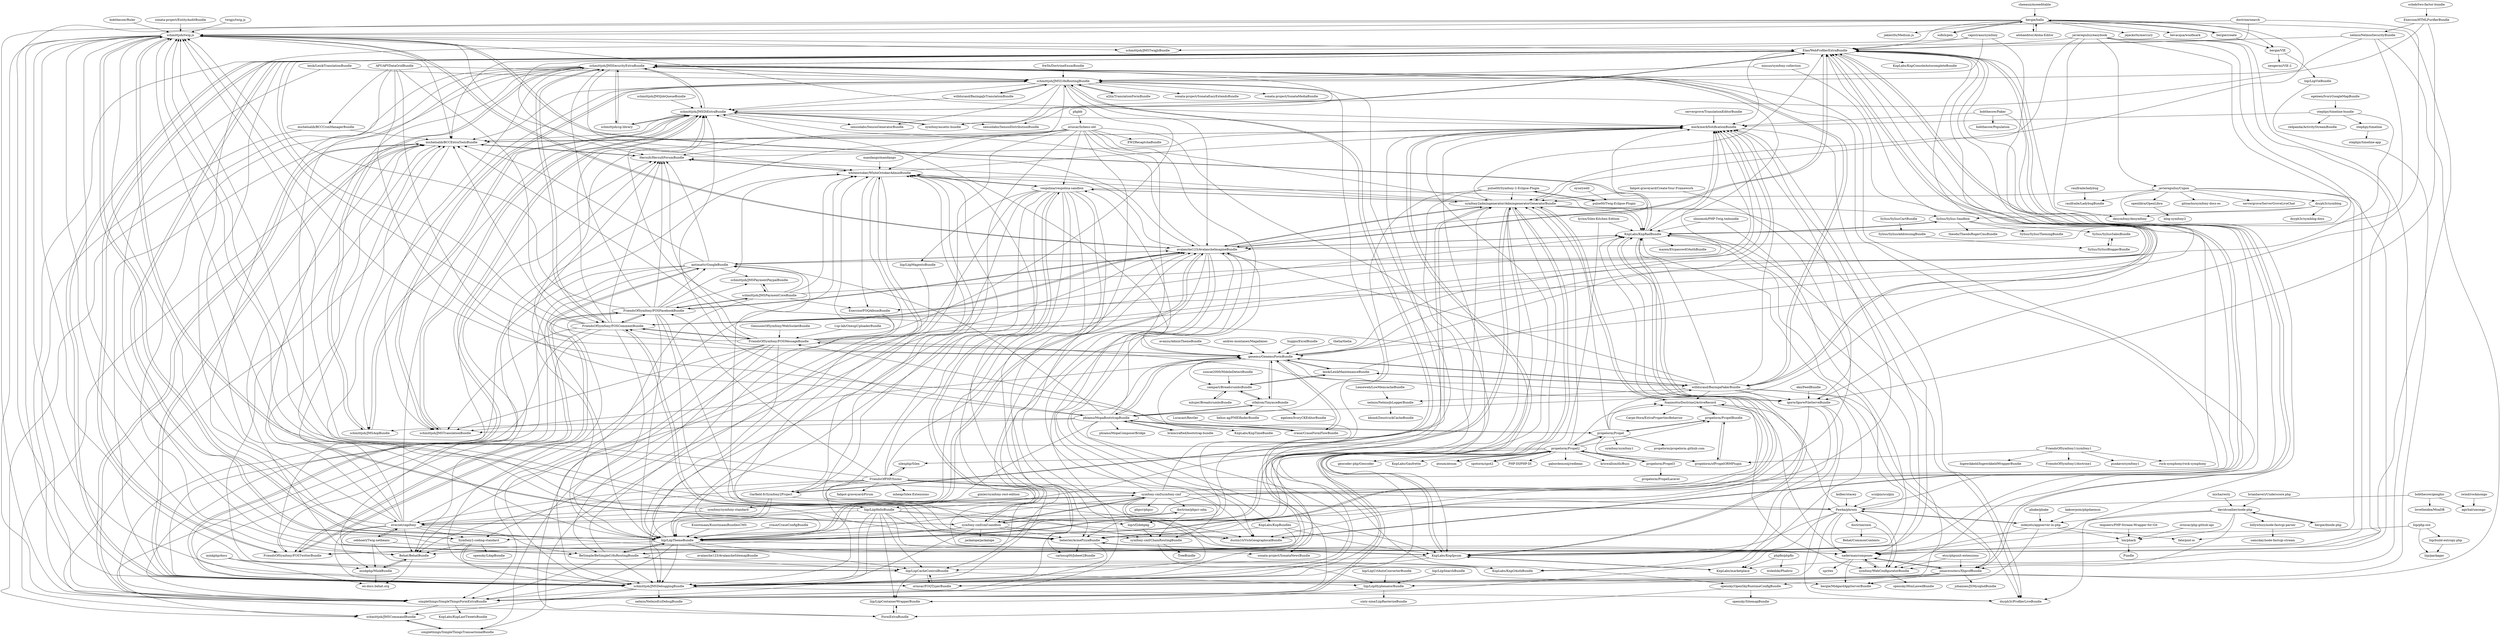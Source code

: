 digraph G {
"bobthecow/Ruler" -> "schmittjoh/twig.js" ["e"=1]
"capistrano/symfony" -> "genemu/GenemuFormBundle" ["e"=1]
"capistrano/symfony" -> "everzet/capifony" ["e"=1]
"capistrano/symfony" -> "schmittjoh/JMSI18nRoutingBundle" ["e"=1]
"capistrano/symfony" -> "Elao/WebProfilerExtraBundle" ["e"=1]
"stfalcon/TinymceBundle" -> "sampart/BreadcrumbsBundle"
"stfalcon/TinymceBundle" -> "genemu/GenemuFormBundle"
"stfalcon/TinymceBundle" -> "helios-ag/FMElfinderBundle" ["e"=1]
"stfalcon/TinymceBundle" -> "phiamo/MopaBootstrapBundle"
"stfalcon/TinymceBundle" -> "egeloen/IvoryCKEditorBundle" ["e"=1]
"sofish/pen" -> "bergie/hallo" ["e"=1]
"symfony/symfony-standard" -> "symfony-cmf/symfony-cmf" ["e"=1]
"symfony/symfony-standard" -> "schmittjoh/JMSSecurityExtraBundle" ["e"=1]
"symfony/symfony-standard" -> "everzet/capifony" ["e"=1]
"schmittjoh/JMSDiExtraBundle" -> "schmittjoh/JMSAopBundle" ["e"=1]
"schmittjoh/JMSDiExtraBundle" -> "schmittjoh/cg-library" ["e"=1]
"schmittjoh/JMSDiExtraBundle" -> "schmittjoh/JMSSecurityExtraBundle"
"schmittjoh/JMSDiExtraBundle" -> "symfony/assetic-bundle" ["e"=1]
"schmittjoh/JMSDiExtraBundle" -> "Elao/WebProfilerExtraBundle"
"schmittjoh/JMSDiExtraBundle" -> "schmittjoh/JMSTranslationBundle" ["e"=1]
"schmittjoh/JMSDiExtraBundle" -> "schmittjoh/JMSDebuggingBundle"
"schmittjoh/JMSDiExtraBundle" -> "sensiolabs/SensioDistributionBundle" ["e"=1]
"schmittjoh/JMSDiExtraBundle" -> "sensiolabs/SensioGeneratorBundle" ["e"=1]
"schmittjoh/JMSDiExtraBundle" -> "michelsalib/BCCExtraToolsBundle"
"schmittjoh/JMSDiExtraBundle" -> "merk/merkNotificationBundle"
"bergie/hallo" -> "bergie/create" ["e"=1]
"bergie/hallo" -> "alohaeditor/Aloha-Editor" ["e"=1]
"bergie/hallo" -> "bergie/VIE"
"bergie/hallo" -> "sofish/pen" ["e"=1]
"bergie/hallo" -> "jejacks0n/mercury" ["e"=1]
"bergie/hallo" -> "bevacqua/woofmark" ["e"=1]
"bergie/hallo" -> "schmittjoh/twig.js"
"bergie/hallo" -> "simplethings/SimpleThingsFormExtraBundle"
"bergie/hallo" -> "symfony2admingenerator/AdmingeneratorGeneratorBundle"
"bergie/hallo" -> "jakiestfu/Medium.js" ["e"=1]
"bergie/hallo" -> "naderman/composer"
"bergie/hallo" -> "schmittjoh/JMSDebuggingBundle"
"bergie/hallo" -> "Elao/WebProfilerExtraBundle"
"Behat/BehatBundle" -> "minkphp/MinkBundle"
"Behat/BehatBundle" -> "en-docs.behat.org"
"sebhoerl/Twig-netbeans" -> "minkphp/MinkBundle"
"sebhoerl/Twig-netbeans" -> "bergie/MidgardAppServerBundle"
"sebhoerl/Twig-netbeans" -> "naderman/composer"
"sebhoerl/Twig-netbeans" -> "everzet/capifony"
"mandango/mandango" -> "whiteoctober/WhiteOctoberAdminBundle" ["e"=1]
"minkphp/MinkBundle" -> "Behat/BehatBundle"
"minkphp/MinkBundle" -> "en-docs.behat.org"
"atoum/atoum" -> "propelorm/Propel2" ["e"=1]
"FriendsOfPHP/Sismo" -> "whiteoctober/WhiteOctoberAdminBundle"
"FriendsOfPHP/Sismo" -> "schmittjoh/twig.js"
"FriendsOfPHP/Sismo" -> "Elao/WebProfilerExtraBundle"
"FriendsOfPHP/Sismo" -> "naderman/composer"
"FriendsOfPHP/Sismo" -> "everzet/capifony"
"FriendsOfPHP/Sismo" -> "schmittjoh/JMSDebuggingBundle"
"FriendsOfPHP/Sismo" -> "fabpot-graveyard/Pirum" ["e"=1]
"FriendsOfPHP/Sismo" -> "Pawka/phrozn"
"FriendsOfPHP/Sismo" -> "avalanche123/AvalancheImagineBundle"
"FriendsOfPHP/Sismo" -> "silexphp/Silex" ["e"=1]
"FriendsOfPHP/Sismo" -> "symfony-cmf/symfony-cmf"
"FriendsOfPHP/Sismo" -> "FriendsOfSymfony/FOSFacebookBundle"
"FriendsOfPHP/Sismo" -> "mheap/Silex-Extensions" ["e"=1]
"FriendsOfPHP/Sismo" -> "Behat/BehatBundle"
"FriendsOfPHP/Sismo" -> "Garfield-fr/Symfony2Project"
"cheeaun/mooeditable" -> "bergie/hallo" ["e"=1]
"oyse/yedit" -> "pulse00/Twig-Eclipse-Plugin" ["e"=1]
"FriendsOfSymfony/FOSCommentBundle" -> "FriendsOfSymfony/FOSMessageBundle"
"FriendsOfSymfony/FOSCommentBundle" -> "FriendsOfSymfony/FOSFacebookBundle"
"FriendsOfSymfony/FOSCommentBundle" -> "avalanche123/AvalancheImagineBundle"
"FriendsOfSymfony/FOSCommentBundle" -> "schmittjoh/JMSSecurityExtraBundle"
"FriendsOfSymfony/FOSCommentBundle" -> "Herzult/HerzultForumBundle"
"FriendsOfSymfony/FOSCommentBundle" -> "merk/merkNotificationBundle"
"FriendsOfSymfony/FOSCommentBundle" -> "schmittjoh/JMSDiExtraBundle"
"FriendsOfSymfony/FOSCommentBundle" -> "liip/LiipThemeBundle"
"FriendsOfSymfony/FOSCommentBundle" -> "FriendsOfSymfony/FOSTwitterBundle"
"FriendsOfSymfony/FOSCommentBundle" -> "Elao/WebProfilerExtraBundle"
"FriendsOfSymfony/FOSCommentBundle" -> "michelsalib/BCCExtraToolsBundle"
"FriendsOfSymfony/FOSCommentBundle" -> "liip/LiipHelloBundle"
"FriendsOfSymfony/FOSCommentBundle" -> "KnpLabs/KnpRadBundle"
"FriendsOfSymfony/FOSCommentBundle" -> "schmittjoh/JMSDebuggingBundle"
"FriendsOfSymfony/FOSCommentBundle" -> "schmittjoh/JMSTranslationBundle" ["e"=1]
"scheb/two-factor-bundle" -> "Exercise/HTMLPurifierBundle" ["e"=1]
"Exercise/HTMLPurifierBundle" -> "igorw/IgorwFileServeBundle"
"Exercise/HTMLPurifierBundle" -> "sensiolabs/SensioDistributionBundle" ["e"=1]
"Exercise/HTMLPurifierBundle" -> "nelmio/NelmioSecurityBundle" ["e"=1]
"Exercise/FOQAlbumBundle" -> "FormExtraBundle"
"avanzu/AdminThemeBundle" -> "genemu/GenemuFormBundle" ["e"=1]
"davidcoallier/node-php" -> "billywhizz/node-fastcgi-parser"
"davidcoallier/node-php" -> "naderman/composer"
"davidcoallier/node-php" -> "lox/phark"
"davidcoallier/node-php" -> "bergie/dnode-php" ["e"=1]
"davidcoallier/node-php" -> "jonaswouters/XhprofBundle"
"davidcoallier/node-php" -> "indeyets/appserver-in-php"
"propelorm/PropelBundle" -> "propelorm/sfPropelORMPlugin"
"propelorm/PropelBundle" -> "propelorm/Propel"
"propelorm/PropelBundle" -> "fzaninotto/Doctrine2ActiveRecord"
"APY/APYDataGridBundle" -> "schmittjoh/JMSI18nRoutingBundle" ["e"=1]
"APY/APYDataGridBundle" -> "FriendsOfSymfony/FOSCommentBundle" ["e"=1]
"APY/APYDataGridBundle" -> "phiamo/MopaBootstrapBundle" ["e"=1]
"APY/APYDataGridBundle" -> "michelsalib/BCCCronManagerBundle" ["e"=1]
"APY/APYDataGridBundle" -> "liip/LiipThemeBundle" ["e"=1]
"APY/APYDataGridBundle" -> "genemu/GenemuFormBundle" ["e"=1]
"bergie/VIE" -> "liip/LiipVieBundle"
"bergie/VIE" -> "neogermi/VIE-2"
"whiteoctober/WhiteOctoberAdminBundle" -> "Exercise/FOQAlbumBundle"
"whiteoctober/WhiteOctoberAdminBundle" -> "merk/merkNotificationBundle"
"whiteoctober/WhiteOctoberAdminBundle" -> "Herzult/HerzultForumBundle"
"whiteoctober/WhiteOctoberAdminBundle" -> "simplethings/SimpleThingsTransactionalBundle"
"whiteoctober/WhiteOctoberAdminBundle" -> "simplethings/SimpleThingsFormExtraBundle"
"whiteoctober/WhiteOctoberAdminBundle" -> "naderman/composer"
"whiteoctober/WhiteOctoberAdminBundle" -> "vespolina/vespolina-sandbox"
"schmittjoh/JMSPaymentCoreBundle" -> "schmittjoh/JMSPaymentPaypalBundle"
"schmittjoh/JMSPaymentCoreBundle" -> "schmittjoh/JMSDebuggingBundle"
"schmittjoh/JMSPaymentCoreBundle" -> "Exercise/FOQAlbumBundle"
"schmittjoh/JMSPaymentCoreBundle" -> "FriendsOfSymfony/FOSFacebookBundle"
"schmittjoh/JMSPaymentCoreBundle" -> "whiteoctober/WhiteOctoberAdminBundle"
"schmittjoh/JMSPaymentCoreBundle" -> "antimattr/GoogleBundle"
"schmittjoh/JMSPaymentCoreBundle" -> "merk/merkNotificationBundle"
"avalanche123/AvalancheImagineBundle" -> "merk/merkNotificationBundle"
"avalanche123/AvalancheImagineBundle" -> "Elao/WebProfilerExtraBundle"
"avalanche123/AvalancheImagineBundle" -> "KnpLabs/KnpRadBundle"
"avalanche123/AvalancheImagineBundle" -> "whiteoctober/WhiteOctoberAdminBundle"
"avalanche123/AvalancheImagineBundle" -> "liip/LiipThemeBundle"
"avalanche123/AvalancheImagineBundle" -> "schmittjoh/JMSDebuggingBundle"
"avalanche123/AvalancheImagineBundle" -> "dustin10/VichGeographicalBundle"
"avalanche123/AvalancheImagineBundle" -> "FriendsOfSymfony/FOSFacebookBundle"
"avalanche123/AvalancheImagineBundle" -> "schmittjoh/twig.js"
"avalanche123/AvalancheImagineBundle" -> "FriendsOfSymfony/FOSCommentBundle"
"avalanche123/AvalancheImagineBundle" -> "symfony2admingenerator/AdmingeneratorGeneratorBundle"
"avalanche123/AvalancheImagineBundle" -> "antimattr/GoogleBundle"
"avalanche123/AvalancheImagineBundle" -> "simplethings/SimpleThingsFormExtraBundle"
"avalanche123/AvalancheImagineBundle" -> "FriendsOfSymfony/FOSTwitterBundle"
"avalanche123/AvalancheImagineBundle" -> "schmittjoh/JMSDiExtraBundle"
"antimattr/GoogleBundle" -> "symfony-cmf/ChainRoutingBundle"
"antimattr/GoogleBundle" -> "FriendsOfSymfony/FOSTwitterBundle"
"antimattr/GoogleBundle" -> "schmittjoh/JMSCommandBundle"
"antimattr/GoogleBundle" -> "Herzult/HerzultForumBundle"
"antimattr/GoogleBundle" -> "merk/merkNotificationBundle"
"antimattr/GoogleBundle" -> "schmittjoh/JMSDebuggingBundle"
"antimattr/GoogleBundle" -> "michelsalib/BCCExtraToolsBundle"
"antimattr/GoogleBundle" -> "simplethings/SimpleThingsFormExtraBundle"
"antimattr/GoogleBundle" -> "avalanche123/AvalancheImagineBundle"
"antimattr/GoogleBundle" -> "schmittjoh/JMSPaymentPaypalBundle"
"Luracast/Restler" -> "propelorm/Propel" ["e"=1]
"symfony-cmf/cmf-sandbox" -> "symfony-cmf/symfony-cmf"
"symfony-cmf/cmf-sandbox" -> "doctrine/phpcr-odm" ["e"=1]
"symfony-cmf/cmf-sandbox" -> "schmittjoh/twig.js"
"symfony-cmf/cmf-sandbox" -> "beberlei/AcmePizzaBundle"
"symfony-cmf/cmf-sandbox" -> "vespolina/vespolina-sandbox"
"symfony-cmf/cmf-sandbox" -> "schmittjoh/JMSDebuggingBundle"
"symfony-cmf/cmf-sandbox" -> "whiteoctober/WhiteOctoberAdminBundle"
"symfony-cmf/cmf-sandbox" -> "symfony-cmf/ChainRoutingBundle"
"symfony-cmf/cmf-sandbox" -> "liip/LiipThemeBundle"
"symfony-cmf/cmf-sandbox" -> "dustin10/VichGeographicalBundle"
"symfony-cmf/cmf-sandbox" -> "Behat/BehatBundle"
"symfony-cmf/cmf-sandbox" -> "jackalope/jackalope" ["e"=1]
"brianhaveri/Underscore.php" -> "davidcoallier/node-php" ["e"=1]
"Garfield-fr/Symfony2Project" -> "symfony2admingenerator/AdmingeneratorGeneratorBundle"
"Garfield-fr/Symfony2Project" -> "schmittjoh/JMSDebuggingBundle"
"Garfield-fr/Symfony2Project" -> "whiteoctober/WhiteOctoberAdminBundle"
"Garfield-fr/Symfony2Project" -> "beberlei/AcmePizzaBundle"
"Garfield-fr/Symfony2Project" -> "liip/LiipThemeBundle"
"doctrine/oxm" -> "symfony/WebConfiguratorBundle"
"doctrine/oxm" -> "Behat/CommonContexts"
"schmittjoh/JMSSecurityExtraBundle" -> "schmittjoh/JMSDiExtraBundle"
"schmittjoh/JMSSecurityExtraBundle" -> "schmittjoh/JMSAopBundle" ["e"=1]
"schmittjoh/JMSSecurityExtraBundle" -> "schmittjoh/cg-library" ["e"=1]
"schmittjoh/JMSSecurityExtraBundle" -> "Elao/WebProfilerExtraBundle"
"schmittjoh/JMSSecurityExtraBundle" -> "symfony/assetic-bundle" ["e"=1]
"schmittjoh/JMSSecurityExtraBundle" -> "schmittjoh/JMSTranslationBundle" ["e"=1]
"schmittjoh/JMSSecurityExtraBundle" -> "FriendsOfSymfony/FOSCommentBundle"
"schmittjoh/JMSSecurityExtraBundle" -> "KnpLabs/KnpIpsum"
"schmittjoh/JMSSecurityExtraBundle" -> "avalanche123/AvalancheImagineBundle"
"schmittjoh/JMSSecurityExtraBundle" -> "schmittjoh/JMSI18nRoutingBundle"
"schmittjoh/JMSSecurityExtraBundle" -> "willdurand/BazingaFakerBundle"
"schmittjoh/JMSSecurityExtraBundle" -> "schmittjoh/JMSCommandBundle"
"schmittjoh/JMSSecurityExtraBundle" -> "KnpLabs/KnpRadBundle"
"schmittjoh/JMSSecurityExtraBundle" -> "Behat/BehatBundle"
"schmittjoh/JMSSecurityExtraBundle" -> "schmittjoh/JMSDebuggingBundle"
"BeSimple/BeSimpleI18nRoutingBundle" -> "schmittjoh/JMSI18nRoutingBundle"
"BeSimple/BeSimpleI18nRoutingBundle" -> "Herzult/HerzultForumBundle"
"BeSimple/BeSimpleI18nRoutingBundle" -> "merk/merkNotificationBundle"
"BeSimple/BeSimpleI18nRoutingBundle" -> "simplethings/SimpleThingsFormExtraBundle"
"BeSimple/BeSimpleI18nRoutingBundle" -> "liip/LiipThemeBundle"
"BeSimple/BeSimpleI18nRoutingBundle" -> "schmittjoh/JMSDebuggingBundle"
"BeSimple/BeSimpleI18nRoutingBundle" -> "michelsalib/BCCExtraToolsBundle"
"BeSimple/BeSimpleI18nRoutingBundle" -> "KnpLabs/KnpOAuthBundle"
"BeSimple/BeSimpleI18nRoutingBundle" -> "whiteoctober/WhiteOctoberAdminBundle"
"BeSimple/BeSimpleI18nRoutingBundle" -> "liip/LiipCacheControlBundle"
"liip/php-osx" -> "liip/build-entropy-php"
"liip/php-osx" -> "fate/pint-io"
"liip/php-osx" -> "liip/packager"
"sonata-project/EntityAuditBundle" -> "schmittjoh/twig.js" ["e"=1]
"indeyets/appserver-in-php" -> "bergie/MidgardAppServerBundle"
"indeyets/appserver-in-php" -> "naderman/composer"
"indeyets/appserver-in-php" -> "lox/phark"
"indeyets/appserver-in-php" -> "Pawka/phrozn"
"indeyets/appserver-in-php" -> "fate/pint-io"
"lox/phark" -> "naderman/composer"
"lox/phark" -> "Pundle"
"simplethings/SimpleThingsFormExtraBundle" -> "schmittjoh/JMSCommandBundle"
"simplethings/SimpleThingsFormExtraBundle" -> "merk/merkNotificationBundle"
"simplethings/SimpleThingsFormExtraBundle" -> "michelsalib/BCCExtraToolsBundle"
"simplethings/SimpleThingsFormExtraBundle" -> "KnpLabs/KnpLastTweetsBundle"
"willdurand/BazingaJsTranslationBundle" -> "schmittjoh/JMSI18nRoutingBundle" ["e"=1]
"willdurand/BazingaJsTranslationBundle" -> "schmittjoh/JMSDiExtraBundle" ["e"=1]
"symfony/assetic-bundle" -> "schmittjoh/JMSDiExtraBundle" ["e"=1]
"igorw/IgorwFileServeBundle" -> "dustin10/VichGeographicalBundle"
"igorw/IgorwFileServeBundle" -> "KnpLabs/KnpOAuthBundle"
"igorw/IgorwFileServeBundle" -> "merk/merkNotificationBundle"
"igorw/IgorwFileServeBundle" -> "dsyph3r/ProfilerLiveBundle"
"naderman/composer" -> "symfony/WebConfiguratorBundle"
"naderman/composer" -> "bergie/MidgardAppServerBundle"
"naderman/composer" -> "jonaswouters/XhprofBundle"
"naderman/composer" -> "sprites"
"liip/LiipThemeBundle" -> "simplethings/SimpleThingsFormExtraBundle"
"liip/LiipThemeBundle" -> "michelsalib/BCCExtraToolsBundle"
"liip/LiipThemeBundle" -> "avalanche123/AvalancheImagineBundle"
"liip/LiipThemeBundle" -> "KnpLabs/KnpRadBundle"
"liip/LiipThemeBundle" -> "liip/LiipCacheControlBundle"
"liip/LiipThemeBundle" -> "schmittjoh/twig.js"
"liip/LiipThemeBundle" -> "merk/merkNotificationBundle"
"liip/LiipThemeBundle" -> "schmittjoh/JMSDebuggingBundle"
"liip/LiipThemeBundle" -> "BeSimple/BeSimpleI18nRoutingBundle"
"liip/LiipThemeBundle" -> "symfony2admingenerator/AdmingeneratorGeneratorBundle"
"liip/LiipThemeBundle" -> "Herzult/HerzultForumBundle"
"liip/LiipThemeBundle" -> "whiteoctober/WhiteOctoberAdminBundle"
"liip/LiipThemeBundle" -> "sonata-project/SonataNewsBundle" ["e"=1]
"liip/LiipThemeBundle" -> "avalanche123/AvalancheSitemapBundle" ["e"=1]
"liip/LiipThemeBundle" -> "FriendsOfSymfony/FOSTwitterBundle"
"FriendsOfSymfony/FOSFacebookBundle" -> "FriendsOfSymfony/FOSTwitterBundle"
"FriendsOfSymfony/FOSFacebookBundle" -> "FriendsOfSymfony/FOSCommentBundle"
"FriendsOfSymfony/FOSFacebookBundle" -> "avalanche123/AvalancheImagineBundle"
"FriendsOfSymfony/FOSFacebookBundle" -> "Elao/WebProfilerExtraBundle"
"FriendsOfSymfony/FOSFacebookBundle" -> "liip/LiipThemeBundle"
"FriendsOfSymfony/FOSFacebookBundle" -> "schmittjoh/JMSPaymentCoreBundle"
"FriendsOfSymfony/FOSFacebookBundle" -> "antimattr/GoogleBundle"
"FriendsOfSymfony/FOSFacebookBundle" -> "Herzult/HerzultForumBundle"
"FriendsOfSymfony/FOSFacebookBundle" -> "whiteoctober/WhiteOctoberAdminBundle"
"FriendsOfSymfony/FOSFacebookBundle" -> "schmittjoh/JMSPaymentPaypalBundle"
"FriendsOfSymfony/FOSFacebookBundle" -> "schmittjoh/JMSSecurityExtraBundle"
"FriendsOfSymfony/FOSFacebookBundle" -> "schmittjoh/JMSDebuggingBundle"
"FriendsOfSymfony/FOSFacebookBundle" -> "dustin10/VichGeographicalBundle"
"FriendsOfSymfony/FOSFacebookBundle" -> "beberlei/AcmePizzaBundle"
"schmittjoh/JMSPaymentPaypalBundle" -> "schmittjoh/JMSPaymentCoreBundle"
"Symfony2-coding-standard" -> "Elao/WebProfilerExtraBundle"
"Symfony2-coding-standard" -> "schmittjoh/JMSDebuggingBundle"
"Symfony2-coding-standard" -> "Behat/BehatBundle"
"Symfony2-coding-standard" -> "opensky/LdapBundle"
"Symfony2-coding-standard" -> "KnpLabs/KnpOAuthBundle"
"mhujer/BreadcrumbsBundle" -> "sampart/BreadcrumbsBundle"
"KnpLabs/KnpIpsum" -> "KnpLabs/marketplace"
"KnpLabs/KnpIpsum" -> "KnpLabs/KnpRadBundle"
"KnpLabs/KnpIpsum" -> "liip/LiipCacheControlBundle"
"KnpLabs/KnpIpsum" -> "symfony2admingenerator/AdmingeneratorGeneratorBundle"
"KnpLabs/KnpIpsum" -> "beberlei/AcmePizzaBundle"
"KnpLabs/KnpIpsum" -> "merk/merkNotificationBundle"
"KnpLabs/KnpIpsum" -> "schmittjoh/JMSDebuggingBundle"
"vespolina/vespolina-sandbox" -> "whiteoctober/WhiteOctoberAdminBundle"
"vespolina/vespolina-sandbox" -> "liip/LiipMagentoBundle"
"vespolina/vespolina-sandbox" -> "beberlei/AcmePizzaBundle"
"vespolina/vespolina-sandbox" -> "naderman/composer"
"vespolina/vespolina-sandbox" -> "liip/LiipCacheControlBundle"
"vespolina/vespolina-sandbox" -> "schmittjoh/JMSDebuggingBundle"
"vespolina/vespolina-sandbox" -> "symfony-cmf/cmf-sandbox"
"vespolina/vespolina-sandbox" -> "symfony2admingenerator/AdmingeneratorGeneratorBundle"
"vespolina/vespolina-sandbox" -> "Behat/BehatBundle"
"vespolina/vespolina-sandbox" -> "Symfony2-coding-standard"
"vespolina/vespolina-sandbox" -> "liip/LiipThemeBundle"
"vespolina/vespolina-sandbox" -> "KnpLabs/KnpRadBundle"
"vespolina/vespolina-sandbox" -> "KnpLabs/KnpIpsum"
"vespolina/vespolina-sandbox" -> "carlossg00/Jobeet2Bundle"
"FriendsOfSymfony/FOSMessageBundle" -> "FriendsOfSymfony/FOSCommentBundle"
"FriendsOfSymfony/FOSMessageBundle" -> "merk/merkNotificationBundle"
"FriendsOfSymfony/FOSMessageBundle" -> "Herzult/HerzultForumBundle"
"FriendsOfSymfony/FOSMessageBundle" -> "avalanche123/AvalancheImagineBundle"
"FriendsOfSymfony/FOSMessageBundle" -> "simplethings/SimpleThingsFormExtraBundle"
"FriendsOfSymfony/FOSMessageBundle" -> "liip/LiipThemeBundle"
"FriendsOfSymfony/FOSMessageBundle" -> "genemu/GenemuFormBundle"
"FriendsOfSymfony/FOSMessageBundle" -> "Elao/WebProfilerExtraBundle"
"FriendsOfSymfony/FOSMessageBundle" -> "schmittjoh/twig.js"
"FriendsOfSymfony/FOSMessageBundle" -> "BeSimple/BeSimpleI18nRoutingBundle"
"FriendsOfSymfony/FOSMessageBundle" -> "schmittjoh/JMSTranslationBundle" ["e"=1]
"FriendsOfSymfony/FOSMessageBundle" -> "michelsalib/BCCExtraToolsBundle"
"FriendsOfSymfony/FOSMessageBundle" -> "schmittjoh/JMSDebuggingBundle"
"FriendsOfSymfony/FOSMessageBundle" -> "schmittjoh/JMSI18nRoutingBundle"
"FriendsOfSymfony/FOSMessageBundle" -> "igorw/IgorwFileServeBundle"
"doctrine/phpcr-odm" -> "symfony-cmf/ChainRoutingBundle" ["e"=1]
"doctrine/phpcr-odm" -> "symfony-cmf/cmf-sandbox" ["e"=1]
"dustin10/VichGeographicalBundle" -> "Elao/WebProfilerExtraBundle"
"liip/LiipHelloBundle" -> "beberlei/AcmePizzaBundle"
"liip/LiipHelloBundle" -> "simplethings/SimpleThingsFormExtraBundle"
"liip/LiipHelloBundle" -> "schmittjoh/JMSDebuggingBundle"
"liip/LiipHelloBundle" -> "liip/LiipThemeBundle"
"liip/LiipHelloBundle" -> "liip/LiipCacheControlBundle"
"liip/LiipHelloBundle" -> "liip/sf2debpkg"
"liip/LiipHelloBundle" -> "KnpLabs/KnpIpsum"
"liip/LiipHelloBundle" -> "FriendsOfSymfony/FOSCommentBundle"
"liip/LiipHelloBundle" -> "schmittjoh/twig.js"
"liip/LiipHelloBundle" -> "dustin10/VichGeographicalBundle"
"liip/LiipHelloBundle" -> "liip/LiipContainerWrapperBundle"
"liip/LiipHelloBundle" -> "symfony2admingenerator/AdmingeneratorGeneratorBundle"
"beberlei/AcmePizzaBundle" -> "michelsalib/BCCExtraToolsBundle"
"beberlei/AcmePizzaBundle" -> "KnpLabs/KnpIpsum"
"beberlei/AcmePizzaBundle" -> "merk/merkNotificationBundle"
"beberlei/AcmePizzaBundle" -> "simplethings/SimpleThingsFormExtraBundle"
"beberlei/AcmePizzaBundle" -> "carlossg00/Jobeet2Bundle"
"michelsalib/BCCExtraToolsBundle" -> "schmittjoh/JMSDebuggingBundle"
"michelsalib/BCCExtraToolsBundle" -> "merk/merkNotificationBundle"
"michelsalib/BCCExtraToolsBundle" -> "schmittjoh/JMSCommandBundle"
"michelsalib/BCCExtraToolsBundle" -> "liip/LiipCacheControlBundle"
"michelsalib/BCCExtraToolsBundle" -> "simplethings/SimpleThingsFormExtraBundle"
"michelsalib/BCCExtraToolsBundle" -> "Herzult/HerzultForumBundle"
"michelsalib/BCCExtraToolsBundle" -> "FormExtraBundle"
"liip/sf2debpkg" -> "symfony-cmf/ChainRoutingBundle"
"schmittjoh/JMSDebuggingBundle" -> "Elao/WebProfilerExtraBundle"
"schmittjoh/JMSDebuggingBundle" -> "michelsalib/BCCExtraToolsBundle"
"schmittjoh/JMSDebuggingBundle" -> "merk/merkNotificationBundle"
"schmittjoh/JMSDebuggingBundle" -> "simplethings/SimpleThingsFormExtraBundle"
"schmittjoh/JMSDebuggingBundle" -> "schmittjoh/JMSDiExtraBundle"
"schmittjoh/JMSDebuggingBundle" -> "dsyph3r/ProfilerLiveBundle"
"schmittjoh/JMSDebuggingBundle" -> "nelmio/NelmioEsiDebugBundle"
"schmittjoh/JMSDebuggingBundle" -> "schmittjoh/JMSCommandBundle"
"FriendsOfSymfony/FOSTwitterBundle" -> "FriendsOfSymfony/FOSFacebookBundle"
"FriendsOfSymfony/FOSTwitterBundle" -> "Elao/WebProfilerExtraBundle"
"FriendsOfSymfony/FOSTwitterBundle" -> "Herzult/HerzultForumBundle"
"FriendsOfSymfony/FOSTwitterBundle" -> "antimattr/GoogleBundle"
"merk/merkNotificationBundle" -> "dsyph3r/ProfilerLiveBundle"
"merk/merkNotificationBundle" -> "simplethings/SimpleThingsFormExtraBundle"
"merk/merkNotificationBundle" -> "michelsalib/BCCExtraToolsBundle"
"Elao/WebProfilerExtraBundle" -> "schmittjoh/JMSDebuggingBundle"
"Elao/WebProfilerExtraBundle" -> "schmittjoh/JMSDiExtraBundle"
"Elao/WebProfilerExtraBundle" -> "michelsalib/BCCExtraToolsBundle"
"Elao/WebProfilerExtraBundle" -> "jonaswouters/XhprofBundle"
"Elao/WebProfilerExtraBundle" -> "merk/merkNotificationBundle"
"Elao/WebProfilerExtraBundle" -> "dustin10/VichGeographicalBundle"
"Elao/WebProfilerExtraBundle" -> "avalanche123/AvalancheImagineBundle"
"Elao/WebProfilerExtraBundle" -> "simplethings/SimpleThingsFormExtraBundle"
"Elao/WebProfilerExtraBundle" -> "schmittjoh/JMSSecurityExtraBundle"
"Elao/WebProfilerExtraBundle" -> "willdurand/BazingaFakerBundle"
"Elao/WebProfilerExtraBundle" -> "dsyph3r/ProfilerLiveBundle"
"Elao/WebProfilerExtraBundle" -> "FriendsOfSymfony/FOSTwitterBundle"
"Elao/WebProfilerExtraBundle" -> "Herzult/HerzultForumBundle"
"Elao/WebProfilerExtraBundle" -> "KnpLabs/KnpConsoleAutocompleteBundle"
"Elao/WebProfilerExtraBundle" -> "Symfony2-coding-standard"
"jonaswouters/XhprofBundle" -> "Elao/WebProfilerExtraBundle"
"jonaswouters/XhprofBundle" -> "naderman/composer"
"jonaswouters/XhprofBundle" -> "johannes/JSMysqlndBundle"
"jonaswouters/XhprofBundle" -> "bergie/MidgardAppServerBundle"
"jonaswouters/XhprofBundle" -> "schmittjoh/JMSDebuggingBundle"
"jonaswouters/XhprofBundle" -> "opensky/OpenSkyRuntimeConfigBundle"
"fzaninotto/Doctrine2ActiveRecord" -> "naderman/composer"
"fzaninotto/Doctrine2ActiveRecord" -> "symfony/WebConfiguratorBundle"
"fzaninotto/Doctrine2ActiveRecord" -> "symfony2admingenerator/AdmingeneratorGeneratorBundle"
"fzaninotto/Doctrine2ActiveRecord" -> "Carpe-Hora/ExtraPropertiesBehavior"
"fzaninotto/Doctrine2ActiveRecord" -> "propelorm/PropelBundle"
"pulse00/Twig-Eclipse-Plugin" -> "pulse00/Symfony-2-Eclipse-Plugin"
"schmittjoh/JMSCommandBundle" -> "simplethings/SimpleThingsTransactionalBundle"
"etsy/phpunit-extensions" -> "symfony/WebConfiguratorBundle"
"etsy/phpunit-extensions" -> "jonaswouters/XhprofBundle"
"liip/LiipCacheControlBundle" -> "liip/LiipHyphenatorBundle"
"liip/LiipCacheControlBundle" -> "liip/LiipContainerWrapperBundle"
"liip/LiipCacheControlBundle" -> "ornicar/FOQTyperBundle"
"FormExtraBundle" -> "liip/LiipContainerWrapperBundle"
"liip/LiipContainerWrapperBundle" -> "FormExtraBundle"
"simplethings/SimpleThingsTransactionalBundle" -> "schmittjoh/JMSCommandBundle"
"symfony/WebConfiguratorBundle" -> "opensky/HtmLawedBundle"
"symfony/WebConfiguratorBundle" -> "naderman/composer"
"ornicar/FOQTyperBundle" -> "liip/LiipCacheControlBundle"
"liip/build-entropy-php" -> "liip/packager"
"lexik/LexikTranslationBundle" -> "schmittjoh/JMSI18nRoutingBundle" ["e"=1]
"lexik/LexikTranslationBundle" -> "BeSimple/BeSimpleI18nRoutingBundle" ["e"=1]
"dsyph3r/symblog" -> "dsyph3r/symblog-docs"
"dsyph3r/symblog" -> "desymfony/desymfony"
"dsyph3r/symblog" -> "Sylius/Sylius-Sandbox"
"schmittjoh/JMSI18nRoutingBundle" -> "schmittjoh/JMSTranslationBundle" ["e"=1]
"schmittjoh/JMSI18nRoutingBundle" -> "BeSimple/BeSimpleI18nRoutingBundle"
"schmittjoh/JMSI18nRoutingBundle" -> "schmittjoh/JMSDiExtraBundle"
"schmittjoh/JMSI18nRoutingBundle" -> "schmittjoh/JMSSecurityExtraBundle"
"schmittjoh/JMSI18nRoutingBundle" -> "a2lix/TranslationFormBundle" ["e"=1]
"schmittjoh/JMSI18nRoutingBundle" -> "liip/LiipThemeBundle"
"schmittjoh/JMSI18nRoutingBundle" -> "symfony/assetic-bundle" ["e"=1]
"schmittjoh/JMSI18nRoutingBundle" -> "willdurand/BazingaJsTranslationBundle" ["e"=1]
"schmittjoh/JMSI18nRoutingBundle" -> "michelsalib/BCCExtraToolsBundle"
"schmittjoh/JMSI18nRoutingBundle" -> "avalanche123/AvalancheImagineBundle"
"schmittjoh/JMSI18nRoutingBundle" -> "sonata-project/SonataEasyExtendsBundle" ["e"=1]
"schmittjoh/JMSI18nRoutingBundle" -> "sonata-project/SonataMediaBundle" ["e"=1]
"schmittjoh/JMSI18nRoutingBundle" -> "sonata-project/SonataNewsBundle" ["e"=1]
"schmittjoh/JMSI18nRoutingBundle" -> "sensiolabs/SensioGeneratorBundle" ["e"=1]
"schmittjoh/JMSI18nRoutingBundle" -> "schmittjoh/JMSAopBundle" ["e"=1]
"twigjs/twig.js" -> "schmittjoh/twig.js" ["e"=1]
"propelorm/Propel" -> "propelorm/Propel2"
"propelorm/Propel" -> "propelorm/PropelBundle"
"propelorm/Propel" -> "fzaninotto/Doctrine2ActiveRecord"
"propelorm/Propel" -> "propelorm/sfPropelORMPlugin"
"propelorm/Propel" -> "symfony2admingenerator/AdmingeneratorGeneratorBundle"
"propelorm/Propel" -> "propelorm/propelorm.github.com"
"propelorm/Propel" -> "schmittjoh/twig.js"
"propelorm/Propel" -> "willdurand/BazingaFakerBundle"
"propelorm/Propel" -> "symfony/symfony1"
"propelorm/Propel2" -> "propelorm/Propel"
"propelorm/Propel2" -> "propelorm/Propel3"
"propelorm/Propel2" -> "propelorm/PropelBundle"
"propelorm/Propel2" -> "spotorm/spot2" ["e"=1]
"propelorm/Propel2" -> "fzaninotto/Doctrine2ActiveRecord"
"propelorm/Propel2" -> "PHP-DI/PHP-DI" ["e"=1]
"propelorm/Propel2" -> "gabordemooij/redbean" ["e"=1]
"propelorm/Propel2" -> "kriswallsmith/Buzz" ["e"=1]
"propelorm/Propel2" -> "silexphp/Silex" ["e"=1]
"propelorm/Propel2" -> "schmittjoh/twig.js"
"propelorm/Propel2" -> "symfony2admingenerator/AdmingeneratorGeneratorBundle"
"propelorm/Propel2" -> "atoum/atoum" ["e"=1]
"propelorm/Propel2" -> "geocoder-php/Geocoder" ["e"=1]
"propelorm/Propel2" -> "KnpLabs/Gaufrette" ["e"=1]
"propelorm/Propel2" -> "propelorm/sfPropelORMPlugin"
"everzet/capifony" -> "whiteoctober/WhiteOctoberAdminBundle"
"everzet/capifony" -> "schmittjoh/twig.js"
"everzet/capifony" -> "Elao/WebProfilerExtraBundle"
"everzet/capifony" -> "KnpLabs/KnpRadBundle"
"everzet/capifony" -> "Behat/BehatBundle"
"everzet/capifony" -> "schmittjoh/JMSDebuggingBundle"
"everzet/capifony" -> "sebhoerl/Twig-netbeans"
"everzet/capifony" -> "schmittjoh/JMSSecurityExtraBundle"
"everzet/capifony" -> "schmittjoh/JMSDiExtraBundle"
"everzet/capifony" -> "michelsalib/BCCExtraToolsBundle"
"everzet/capifony" -> "minkphp/MinkBundle"
"everzet/capifony" -> "naderman/composer"
"everzet/capifony" -> "BeSimple/BeSimpleI18nRoutingBundle"
"everzet/capifony" -> "avalanche123/AvalancheImagineBundle"
"everzet/capifony" -> "Symfony2-coding-standard"
"bergie/create" -> "bergie/hallo" ["e"=1]
"bergie/create" -> "bergie/VIE" ["e"=1]
"FriendsOfSymfony1/symfony1" -> "FriendsOfSymfony1/doctrine1"
"FriendsOfSymfony1/symfony1" -> "punkave/symfony1"
"FriendsOfSymfony1/symfony1" -> "rock-symphony/rock-symphony"
"FriendsOfSymfony1/symfony1" -> "propelorm/sfPropelORMPlugin"
"FriendsOfSymfony1/symfony1" -> "Ingewikkeld/IngewikkeldWrapperBundle"
"craue/CraueFormFlowBundle" -> "phiamo/MopaBootstrapBundle" ["e"=1]
"craue/CraueFormFlowBundle" -> "genemu/GenemuFormBundle" ["e"=1]
"craue/CraueFormFlowBundle" -> "FriendsOfSymfony/FOSMessageBundle" ["e"=1]
"nelmio/NelmioSecurityBundle" -> "Elao/WebProfilerExtraBundle" ["e"=1]
"nelmio/NelmioSecurityBundle" -> "avalanche123/AvalancheImagineBundle" ["e"=1]
"nelmio/NelmioSecurityBundle" -> "schmittjoh/JMSI18nRoutingBundle" ["e"=1]
"nelmio/NelmioSecurityBundle" -> "schmittjoh/JMSDebuggingBundle" ["e"=1]
"genemu/GenemuFormBundle" -> "willdurand/BazingaFakerBundle"
"genemu/GenemuFormBundle" -> "Elao/WebProfilerExtraBundle"
"genemu/GenemuFormBundle" -> "igorw/IgorwFileServeBundle"
"genemu/GenemuFormBundle" -> "simplethings/SimpleThingsFormExtraBundle"
"genemu/GenemuFormBundle" -> "schmittjoh/JMSDiExtraBundle"
"genemu/GenemuFormBundle" -> "phiamo/MopaBootstrapBundle"
"genemu/GenemuFormBundle" -> "avalanche123/AvalancheImagineBundle"
"genemu/GenemuFormBundle" -> "craue/CraueFormFlowBundle" ["e"=1]
"genemu/GenemuFormBundle" -> "lexik/LexikMaintenanceBundle" ["e"=1]
"genemu/GenemuFormBundle" -> "schmittjoh/JMSTranslationBundle" ["e"=1]
"genemu/GenemuFormBundle" -> "stfalcon/TinymceBundle"
"genemu/GenemuFormBundle" -> "FriendsOfSymfony/FOSMessageBundle"
"genemu/GenemuFormBundle" -> "FriendsOfSymfony/FOSCommentBundle"
"genemu/GenemuFormBundle" -> "merk/merkNotificationBundle"
"genemu/GenemuFormBundle" -> "sampart/BreadcrumbsBundle"
"Kunstmaan/KunstmaanBundlesCMS" -> "liip/LiipThemeBundle" ["e"=1]
"lexik/LexikMaintenanceBundle" -> "willdurand/BazingaFakerBundle" ["e"=1]
"lexik/LexikMaintenanceBundle" -> "Elao/WebProfilerExtraBundle" ["e"=1]
"lexik/LexikMaintenanceBundle" -> "sampart/BreadcrumbsBundle" ["e"=1]
"lexik/LexikMaintenanceBundle" -> "genemu/GenemuFormBundle" ["e"=1]
"sampart/BreadcrumbsBundle" -> "mhujer/BreadcrumbsBundle"
"sampart/BreadcrumbsBundle" -> "stfalcon/TinymceBundle"
"sampart/BreadcrumbsBundle" -> "lexik/LexikMaintenanceBundle" ["e"=1]
"micha/resty" -> "davidcoallier/node-php" ["e"=1]
"kolber/stacey" -> "Pawka/phrozn" ["e"=1]
"Sylius/SyliusCartBundle" -> "Sylius/SyliusAddressingBundle"
"Sylius/Sylius-Sandbox" -> "Sylius/SyliusThemingBundle"
"Sylius/Sylius-Sandbox" -> "theodo/TheodoRogerCmsBundle"
"Sylius/Sylius-Sandbox" -> "Sylius/SyliusSalesBundle"
"Sylius/Sylius-Sandbox" -> "KnpLabs/KnpRadBundle"
"javiereguiluz/Cupon" -> "desymfony/desymfony"
"javiereguiluz/Cupon" -> "openlibra/OpenLibra"
"javiereguiluz/Cupon" -> "gitnacho/symfony-docs-es"
"javiereguiluz/Cupon" -> "beberlei/AcmePizzaBundle"
"javiereguiluz/Cupon" -> "dsyph3r/symblog"
"javiereguiluz/Cupon" -> "symfony2admingenerator/AdmingeneratorGeneratorBundle"
"javiereguiluz/Cupon" -> "servergrove/ServerGroveLiveChat"
"javiereguiluz/Cupon" -> "KnpLabs/KnpIpsum"
"javiereguiluz/Cupon" -> "raulfraile/LadybugBundle"
"openlibra/OpenLibra" -> "blog-symfony2"
"willdurand/BazingaFakerBundle" -> "Elao/WebProfilerExtraBundle"
"willdurand/BazingaFakerBundle" -> "genemu/GenemuFormBundle"
"willdurand/BazingaFakerBundle" -> "igorw/IgorwFileServeBundle"
"willdurand/BazingaFakerBundle" -> "lexik/LexikMaintenanceBundle" ["e"=1]
"willdurand/BazingaFakerBundle" -> "schmittjoh/JMSSecurityExtraBundle"
"willdurand/BazingaFakerBundle" -> "nelmio/NelmioJsLoggerBundle"
"willdurand/BazingaFakerBundle" -> "jonaswouters/XhprofBundle"
"willdurand/BazingaFakerBundle" -> "KnpLabs/KnpRadBundle"
"willdurand/BazingaFakerBundle" -> "schmittjoh/JMSDiExtraBundle"
"willdurand/BazingaFakerBundle" -> "KnpLabs/KnpOAuthBundle"
"willdurand/BazingaFakerBundle" -> "merk/merkNotificationBundle"
"willdurand/BazingaFakerBundle" -> "dsyph3r/ProfilerLiveBundle"
"willdurand/BazingaFakerBundle" -> "fzaninotto/Doctrine2ActiveRecord"
"willdurand/BazingaFakerBundle" -> "avalanche123/AvalancheImagineBundle"
"schmittjoh/JMSTranslationBundle" -> "schmittjoh/JMSI18nRoutingBundle" ["e"=1]
"schmittjoh/JMSTranslationBundle" -> "schmittjoh/JMSDiExtraBundle" ["e"=1]
"andres-montanez/Magallanes" -> "genemu/GenemuFormBundle" ["e"=1]
"lyrixx/Silex-Kitchen-Edition" -> "KnpLabs/KnpRadBundle" ["e"=1]
"lyrixx/Silex-Kitchen-Edition" -> "KnpLabs/KnpIpsum" ["e"=1]
"teqneers/PHP-Stream-Wrapper-for-Git" -> "lox/phark" ["e"=1]
"egeloen/IvoryGoogleMapBundle" -> "stephpy/timeline-bundle" ["e"=1]
"raulfraile/ladybug" -> "raulfraile/LadybugBundle"
"liuggio/ExcelBundle" -> "genemu/GenemuFormBundle" ["e"=1]
"phiamo/MopaBootstrapBundle" -> "phiamo/MopaComposerBridge"
"phiamo/MopaBootstrapBundle" -> "craue/CraueFormFlowBundle" ["e"=1]
"phiamo/MopaBootstrapBundle" -> "genemu/GenemuFormBundle"
"phiamo/MopaBootstrapBundle" -> "braincrafted/bootstrap-bundle"
"phiamo/MopaBootstrapBundle" -> "schmittjoh/JMSI18nRoutingBundle"
"phiamo/MopaBootstrapBundle" -> "schmittjoh/JMSAopBundle" ["e"=1]
"phiamo/MopaBootstrapBundle" -> "stfalcon/TinymceBundle"
"phiamo/MopaBootstrapBundle" -> "antimattr/GoogleBundle"
"phiamo/MopaBootstrapBundle" -> "liip/LiipThemeBundle"
"phiamo/MopaBootstrapBundle" -> "schmittjoh/JMSDebuggingBundle"
"phiamo/MopaBootstrapBundle" -> "Elao/WebProfilerExtraBundle"
"phiamo/MopaBootstrapBundle" -> "schmittjoh/JMSTranslationBundle" ["e"=1]
"phiamo/MopaBootstrapBundle" -> "avalanche123/AvalancheImagineBundle"
"phiamo/MopaBootstrapBundle" -> "KnpLabs/KnpTimeBundle" ["e"=1]
"phiamo/MopaBootstrapBundle" -> "schmittjoh/JMSDiExtraBundle"
"symfony2admingenerator/AdmingeneratorGeneratorBundle" -> "whiteoctober/WhiteOctoberAdminBundle"
"symfony2admingenerator/AdmingeneratorGeneratorBundle" -> "schmittjoh/JMSDebuggingBundle"
"symfony2admingenerator/AdmingeneratorGeneratorBundle" -> "KnpLabs/KnpIpsum"
"symfony2admingenerator/AdmingeneratorGeneratorBundle" -> "Sylius/Sylius-Sandbox"
"symfony2admingenerator/AdmingeneratorGeneratorBundle" -> "fzaninotto/Doctrine2ActiveRecord"
"symfony2admingenerator/AdmingeneratorGeneratorBundle" -> "avalanche123/AvalancheImagineBundle"
"symfony2admingenerator/AdmingeneratorGeneratorBundle" -> "liip/LiipThemeBundle"
"symfony2admingenerator/AdmingeneratorGeneratorBundle" -> "beberlei/AcmePizzaBundle"
"symfony2admingenerator/AdmingeneratorGeneratorBundle" -> "Garfield-fr/Symfony2Project"
"symfony2admingenerator/AdmingeneratorGeneratorBundle" -> "Elao/WebProfilerExtraBundle"
"symfony2admingenerator/AdmingeneratorGeneratorBundle" -> "Herzult/HerzultForumBundle"
"symfony2admingenerator/AdmingeneratorGeneratorBundle" -> "liip/sf2debpkg"
"symfony2admingenerator/AdmingeneratorGeneratorBundle" -> "vespolina/vespolina-sandbox"
"symfony2admingenerator/AdmingeneratorGeneratorBundle" -> "KnpLabs/KnpRadBundle"
"symfony2admingenerator/AdmingeneratorGeneratorBundle" -> "naderman/composer"
"spotorm/spot2" -> "propelorm/Propel2" ["e"=1]
"bobthecow/genghis" -> "agirbal/umongo"
"bobthecow/genghis" -> "lovetheidea/MoaDB"
"bobthecow/genghis" -> "Pawka/phrozn"
"bergie/dnode-php" -> "davidcoallier/node-php" ["e"=1]
"schmittjoh/twig.js" -> "schmittjoh/JMSTwigJsBundle"
"schmittjoh/twig.js" -> "naderman/composer"
"schmittjoh/twig.js" -> "schmittjoh/JMSDebuggingBundle"
"schmittjoh/twig.js" -> "KnpLabs/KnpRadBundle"
"schmittjoh/twig.js" -> "whiteoctober/WhiteOctoberAdminBundle"
"schmittjoh/twig.js" -> "liip/LiipCacheControlBundle"
"schmittjoh/twig.js" -> "simplethings/SimpleThingsFormExtraBundle"
"schmittjoh/twig.js" -> "liip/LiipThemeBundle"
"schmittjoh/twig.js" -> "avalanche123/AvalancheImagineBundle"
"schmittjoh/twig.js" -> "Elao/WebProfilerExtraBundle"
"schmittjoh/twig.js" -> "merk/merkNotificationBundle"
"schmittjoh/twig.js" -> "ornicar/FOQTyperBundle"
"schmittjoh/twig.js" -> "michelsalib/BCCExtraToolsBundle"
"schmittjoh/twig.js" -> "symfony-cmf/cmf-sandbox"
"schmittjoh/twig.js" -> "Behat/BehatBundle"
"opensky/OpenSkyRuntimeConfigBundle" -> "FormExtraBundle"
"opensky/OpenSkyRuntimeConfigBundle" -> "opensky/SitemapBundle"
"liip/LiipMagentoBundle" -> "simplethings/SimpleThingsTransactionalBundle"
"phpflo/phpflo" -> "KnpLabs/marketplace"
"phpflo/phpflo" -> "woledzki/Phabric"
"liip/LiipHyphenatorBundle" -> "sixty-nine/LiipRasterizeBundle"
"liip/LiipHyphenatorBundle" -> "liip/LiipContainerWrapperBundle"
"doctrine/search" -> "schmittjoh/twig.js"
"doctrine/search" -> "schmittjoh/JMSTwigJsBundle"
"doctrine/search" -> "igorw/IgorwFileServeBundle"
"craue/CraueConfigBundle" -> "liip/LiipThemeBundle" ["e"=1]
"schmittjoh/JMSAopBundle" -> "schmittjoh/JMSDiExtraBundle" ["e"=1]
"schmittjoh/JMSAopBundle" -> "schmittjoh/JMSSecurityExtraBundle" ["e"=1]
"liip/LiipUrlAutoConverterBundle" -> "liip/LiipHyphenatorBundle"
"stephpy/timeline-bundle" -> "stephpy/timeline"
"stephpy/timeline-bundle" -> "Exercise/FOQAlbumBundle"
"stephpy/timeline-bundle" -> "merk/merkNotificationBundle"
"stephpy/timeline-bundle" -> "redpanda/ActivityStreamBundle"
"schmittjoh/cg-library" -> "schmittjoh/JMSDiExtraBundle" ["e"=1]
"schmittjoh/cg-library" -> "schmittjoh/JMSSecurityExtraBundle" ["e"=1]
"bobthecow/Faker" -> "bobthecow/Population"
"bobthecow/Faker" -> "merk/merkNotificationBundle"
"bobthecow/Faker" -> "symfony/WebConfiguratorBundle"
"minkphp/docs" -> "en-docs.behat.org"
"minkphp/docs" -> "minkphp/MinkBundle"
"Sylius/SyliusSalesBundle" -> "Sylius/SyliusBloggerBundle"
"KnpLabs/marketplace" -> "KnpLabs/KnpIpsum"
"symfony-cmf/ChainRoutingBundle" -> "TreeBundle" ["e"=1]
"symfony-cmf/ChainRoutingBundle" -> "liip/LiipHyphenatorBundle"
"liip/LiipSearchBundle" -> "liip/LiipHyphenatorBundle"
"liip/LiipVieBundle" -> "liip/LiipHyphenatorBundle"
"Sylius/SyliusAddressingBundle" -> "Sylius/SyliusBloggerBundle"
"Sylius/SyliusBloggerBundle" -> "Sylius/SyliusSalesBundle"
"GeniusesOfSymfony/WebSocketBundle" -> "FriendsOfSymfony/FOSMessageBundle" ["e"=1]
"javiereguiluz/easybook" -> "symfony/WebConfiguratorBundle"
"javiereguiluz/easybook" -> "symfony2admingenerator/AdmingeneratorGeneratorBundle"
"javiereguiluz/easybook" -> "desymfony/desymfony"
"javiereguiluz/easybook" -> "Elao/WebProfilerExtraBundle"
"javiereguiluz/easybook" -> "KnpLabs/KnpRadBundle"
"javiereguiluz/easybook" -> "KnpLabs/marketplace"
"javiereguiluz/easybook" -> "javiereguiluz/Cupon"
"javiereguiluz/easybook" -> "naderman/composer"
"ninsuo/symfony-collection" -> "genemu/GenemuFormBundle" ["e"=1]
"ninsuo/symfony-collection" -> "schmittjoh/JMSI18nRoutingBundle" ["e"=1]
"sculpin/sculpin" -> "Pawka/phrozn" ["e"=1]
"KnpLabs/KnpRadBundle" -> "merk/merkNotificationBundle"
"KnpLabs/KnpRadBundle" -> "Sylius/Sylius-Sandbox"
"KnpLabs/KnpRadBundle" -> "KnpLabs/KnpIpsum"
"KnpLabs/KnpRadBundle" -> "ornicar/FOQTyperBundle"
"KnpLabs/KnpRadBundle" -> "avalanche123/AvalancheImagineBundle"
"KnpLabs/KnpRadBundle" -> "dsyph3r/ProfilerLiveBundle"
"KnpLabs/KnpRadBundle" -> "schmittjoh/twig.js"
"KnpLabs/KnpRadBundle" -> "liip/LiipThemeBundle"
"KnpLabs/KnpRadBundle" -> "mazen/EtcpasswdOAuthBundle"
"KnpLabs/KnpRadBundle" -> "simplethings/SimpleThingsFormExtraBundle"
"michelsalib/BCCCronManagerBundle" -> "simplethings/SimpleThingsFormExtraBundle"
"michelsalib/BCCCronManagerBundle" -> "michelsalib/BCCExtraToolsBundle"
"fabpot-graveyard/Create-Your-Framework" -> "beberlei/AcmePizzaBundle"
"fabpot-graveyard/Create-Your-Framework" -> "symfony2admingenerator/AdmingeneratorGeneratorBundle"
"servergrove/TranslationEditorBundle" -> "merk/merkNotificationBundle"
"phpbb" -> "ornicar/lichess-old" ["e"=1]
"phake/phake" -> "indeyets/appserver-in-php" ["e"=1]
"suncat2000/MobileDetectBundle" -> "sampart/BreadcrumbsBundle" ["e"=1]
"a2lix/TranslationFormBundle" -> "schmittjoh/JMSI18nRoutingBundle" ["e"=1]
"eko/FeedBundle" -> "igorw/IgorwFileServeBundle" ["e"=1]
"kakserpom/phpdaemon" -> "indeyets/appserver-in-php" ["e"=1]
"schmittjoh/JMSJobQueueBundle" -> "schmittjoh/JMSDiExtraBundle" ["e"=1]
"braincrafted/bootstrap-bundle" -> "phiamo/MopaBootstrapBundle"
"pulse00/Symfony-2-Eclipse-Plugin" -> "pulse00/Twig-Eclipse-Plugin"
"pulse00/Symfony-2-Eclipse-Plugin" -> "Symfony2-coding-standard"
"pulse00/Symfony-2-Eclipse-Plugin" -> "symfony2admingenerator/AdmingeneratorGeneratorBundle"
"pulse00/Symfony-2-Eclipse-Plugin" -> "schmittjoh/JMSDebuggingBundle"
"nelmio/NelmioJsLoggerBundle" -> "kbond/ZenstruckCacheBundle"
"ornicar/php-github-api" -> "lox/phark" ["e"=1]
"fre5h/DoctrineEnumBundle" -> "schmittjoh/JMSI18nRoutingBundle" ["e"=1]
"uhnomoli/PHP-Twig.tmbundle" -> "KnpLabs/KnpRadBundle"
"uhnomoli/PHP-Twig.tmbundle" -> "KnpLabs/KnpIpsum"
"iwind/rockmongo" -> "agirbal/umongo" ["e"=1]
"propelorm/Propel3" -> "propelorm/Propel2"
"propelorm/Propel3" -> "propelorm/PropelLaravel"
"stephpy/timeline" -> "stephpy/timeline-app"
"alohaeditor/Aloha-Editor" -> "bergie/hallo" ["e"=1]
"ornicar/lichess-old" -> "schmittjoh/JMSDebuggingBundle"
"ornicar/lichess-old" -> "KnpLabs/KnpBundles"
"ornicar/lichess-old" -> "liip/LiipThemeBundle"
"ornicar/lichess-old" -> "symfony2admingenerator/AdmingeneratorGeneratorBundle"
"ornicar/lichess-old" -> "Herzult/HerzultForumBundle"
"ornicar/lichess-old" -> "michelsalib/BCCExtraToolsBundle"
"ornicar/lichess-old" -> "Behat/BehatBundle"
"ornicar/lichess-old" -> "Garfield-fr/Symfony2Project"
"ornicar/lichess-old" -> "whiteoctober/WhiteOctoberAdminBundle"
"ornicar/lichess-old" -> "opensky/OpenSkyRuntimeConfigBundle"
"ornicar/lichess-old" -> "vespolina/vespolina-sandbox"
"ornicar/lichess-old" -> "EWZRecaptchaBundle"
"ornicar/lichess-old" -> "dustin10/VichGeographicalBundle"
"symfony-cmf/symfony-cmf" -> "symfony-cmf/cmf-sandbox"
"symfony-cmf/symfony-cmf" -> "phpcr/phpcr" ["e"=1]
"symfony-cmf/symfony-cmf" -> "Elao/WebProfilerExtraBundle"
"symfony-cmf/symfony-cmf" -> "KnpLabs/KnpIpsum"
"symfony-cmf/symfony-cmf" -> "doctrine/phpcr-odm" ["e"=1]
"symfony-cmf/symfony-cmf" -> "schmittjoh/JMSSecurityExtraBundle"
"symfony-cmf/symfony-cmf" -> "KnpLabs/KnpRadBundle"
"symfony-cmf/symfony-cmf" -> "schmittjoh/twig.js"
"symfony-cmf/symfony-cmf" -> "everzet/capifony"
"symfony-cmf/symfony-cmf" -> "vespolina/vespolina-sandbox"
"symfony-cmf/symfony-cmf" -> "liip/LiipThemeBundle"
"symfony-cmf/symfony-cmf" -> "schmittjoh/JMSDebuggingBundle"
"symfony-cmf/symfony-cmf" -> "symfony-cmf/ChainRoutingBundle"
"symfony-cmf/symfony-cmf" -> "symfony/symfony-standard" ["e"=1]
"symfony-cmf/symfony-cmf" -> "genemu/GenemuFormBundle"
"KnpLabs/KnpBundles" -> "schmittjoh/JMSDebuggingBundle"
"KnpLabs/KnpBundles" -> "KnpLabs/KnpIpsum"
"KnpLabs/KnpBundles" -> "beberlei/AcmePizzaBundle"
"1up-lab/OneupUploaderBundle" -> "FriendsOfSymfony/FOSMessageBundle" ["e"=1]
"thelia/thelia" -> "genemu/GenemuFormBundle" ["e"=1]
"Herzult/HerzultForumBundle" -> "michelsalib/BCCExtraToolsBundle"
"Herzult/HerzultForumBundle" -> "merk/merkNotificationBundle"
"Herzult/HerzultForumBundle" -> "whiteoctober/WhiteOctoberAdminBundle"
"Leaseweb/LswMemcacheBundle" -> "nelmio/NelmioJsLoggerBundle"
"silexphp/Silex" -> "FriendsOfPHP/Sismo" ["e"=1]
"Pawka/phrozn" -> "naderman/composer"
"Pawka/phrozn" -> "schmittjoh/twig.js"
"Pawka/phrozn" -> "whiteoctober/WhiteOctoberAdminBundle"
"Pawka/phrozn" -> "indeyets/appserver-in-php"
"Pawka/phrozn" -> "KnpLabs/KnpRadBundle"
"Pawka/phrozn" -> "symfony/WebConfiguratorBundle"
"Pawka/phrozn" -> "fzaninotto/Doctrine2ActiveRecord"
"Pawka/phrozn" -> "KnpLabs/KnpIpsum"
"Pawka/phrozn" -> "ornicar/FOQTyperBundle"
"Pawka/phrozn" -> "KnpLabs/marketplace"
"Pawka/phrozn" -> "Elao/WebProfilerExtraBundle"
"Pawka/phrozn" -> "doctrine/oxm"
"gimler/symfony-rest-edition" -> "liip/LiipHelloBundle" ["e"=1]
"propelorm/sfPropelORMPlugin" -> "propelorm/PropelBundle"
"billywhizz/node-fastcgi-parser" -> "samcday/node-fastcgi-stream"
"bobthecow/Ruler" ["l"="-16.027,25.577", "c"=50]
"schmittjoh/twig.js" ["l"="-14.494,23.631"]
"capistrano/symfony" ["l"="-13.904,24.506", "c"=181]
"genemu/GenemuFormBundle" ["l"="-14.421,23.639"]
"everzet/capifony" ["l"="-14.494,23.586"]
"schmittjoh/JMSI18nRoutingBundle" ["l"="-14.424,23.609"]
"Elao/WebProfilerExtraBundle" ["l"="-14.483,23.621"]
"stfalcon/TinymceBundle" ["l"="-14.374,23.626"]
"sampart/BreadcrumbsBundle" ["l"="-14.343,23.622"]
"helios-ag/FMElfinderBundle" ["l"="-13.772,24.732", "c"=181]
"phiamo/MopaBootstrapBundle" ["l"="-14.405,23.626"]
"egeloen/IvoryCKEditorBundle" ["l"="-13.876,24.594", "c"=181]
"sofish/pen" ["l"="-1.858,-36.14", "c"=608]
"bergie/hallo" ["l"="-14.484,23.557"]
"symfony/symfony-standard" ["l"="-14.03,24.471", "c"=181]
"symfony-cmf/symfony-cmf" ["l"="-14.476,23.592"]
"schmittjoh/JMSSecurityExtraBundle" ["l"="-14.467,23.617"]
"schmittjoh/JMSDiExtraBundle" ["l"="-14.445,23.612"]
"schmittjoh/JMSAopBundle" ["l"="-13.913,24.604", "c"=181]
"schmittjoh/cg-library" ["l"="-13.924,24.627", "c"=181]
"symfony/assetic-bundle" ["l"="-13.944,24.585", "c"=181]
"schmittjoh/JMSTranslationBundle" ["l"="-13.781,24.602", "c"=181]
"schmittjoh/JMSDebuggingBundle" ["l"="-14.48,23.613"]
"sensiolabs/SensioDistributionBundle" ["l"="-13.988,24.575", "c"=181]
"sensiolabs/SensioGeneratorBundle" ["l"="-13.998,24.562", "c"=181]
"michelsalib/BCCExtraToolsBundle" ["l"="-14.459,23.611"]
"merk/merkNotificationBundle" ["l"="-14.459,23.624"]
"bergie/create" ["l"="3.469,-34.158", "c"=179]
"alohaeditor/Aloha-Editor" ["l"="3.515,-34.013", "c"=179]
"bergie/VIE" ["l"="-14.466,23.487"]
"jejacks0n/mercury" ["l"="2.835,-35.502", "c"=171]
"bevacqua/woofmark" ["l"="22.564,-26.909", "c"=28]
"simplethings/SimpleThingsFormExtraBundle" ["l"="-14.466,23.604"]
"symfony2admingenerator/AdmingeneratorGeneratorBundle" ["l"="-14.52,23.644"]
"jakiestfu/Medium.js" ["l"="-1.79,-36.178", "c"=608]
"naderman/composer" ["l"="-14.547,23.59"]
"Behat/BehatBundle" ["l"="-14.511,23.576"]
"minkphp/MinkBundle" ["l"="-14.517,23.539"]
"en-docs.behat.org" ["l"="-14.526,23.525"]
"sebhoerl/Twig-netbeans" ["l"="-14.537,23.556"]
"bergie/MidgardAppServerBundle" ["l"="-14.562,23.563"]
"mandango/mandango" ["l"="-18.816,24.675", "c"=37]
"whiteoctober/WhiteOctoberAdminBundle" ["l"="-14.489,23.611"]
"atoum/atoum" ["l"="-15.969,25.845", "c"=50]
"propelorm/Propel2" ["l"="-14.543,23.733"]
"FriendsOfPHP/Sismo" ["l"="-14.513,23.591"]
"fabpot-graveyard/Pirum" ["l"="-16.037,26.335", "c"=50]
"Pawka/phrozn" ["l"="-14.562,23.603"]
"avalanche123/AvalancheImagineBundle" ["l"="-14.463,23.631"]
"silexphp/Silex" ["l"="-14.006,24.369", "c"=181]
"FriendsOfSymfony/FOSFacebookBundle" ["l"="-14.449,23.626"]
"mheap/Silex-Extensions" ["l"="-13.796,24.067", "c"=181]
"Garfield-fr/Symfony2Project" ["l"="-14.526,23.618"]
"cheeaun/mooeditable" ["l"="-1.716,-36.179", "c"=608]
"oyse/yedit" ["l"="-1.9,12.633", "c"=15]
"pulse00/Twig-Eclipse-Plugin" ["l"="-14.596,23.657"]
"FriendsOfSymfony/FOSCommentBundle" ["l"="-14.458,23.646"]
"FriendsOfSymfony/FOSMessageBundle" ["l"="-14.441,23.634"]
"Herzult/HerzultForumBundle" ["l"="-14.476,23.637"]
"liip/LiipThemeBundle" ["l"="-14.476,23.625"]
"FriendsOfSymfony/FOSTwitterBundle" ["l"="-14.443,23.648"]
"liip/LiipHelloBundle" ["l"="-14.5,23.62"]
"KnpLabs/KnpRadBundle" ["l"="-14.504,23.633"]
"scheb/two-factor-bundle" ["l"="-14.017,26.486", "c"=111]
"Exercise/HTMLPurifierBundle" ["l"="-14.414,23.737"]
"igorw/IgorwFileServeBundle" ["l"="-14.445,23.673"]
"nelmio/NelmioSecurityBundle" ["l"="-13.913,24.528", "c"=181]
"Exercise/FOQAlbumBundle" ["l"="-14.419,23.594"]
"FormExtraBundle" ["l"="-14.45,23.565"]
"avanzu/AdminThemeBundle" ["l"="-13.856,24.625", "c"=181]
"davidcoallier/node-php" ["l"="-14.595,23.537"]
"billywhizz/node-fastcgi-parser" ["l"="-14.621,23.492"]
"lox/phark" ["l"="-14.577,23.531"]
"bergie/dnode-php" ["l"="-53.073,-12.065", "c"=400]
"jonaswouters/XhprofBundle" ["l"="-14.53,23.576"]
"indeyets/appserver-in-php" ["l"="-14.601,23.566"]
"propelorm/PropelBundle" ["l"="-14.568,23.717"]
"propelorm/sfPropelORMPlugin" ["l"="-14.574,23.751"]
"propelorm/Propel" ["l"="-14.548,23.703"]
"fzaninotto/Doctrine2ActiveRecord" ["l"="-14.55,23.668"]
"APY/APYDataGridBundle" ["l"="-13.925,24.545", "c"=181]
"michelsalib/BCCCronManagerBundle" ["l"="-14.418,23.569"]
"liip/LiipVieBundle" ["l"="-14.448,23.501"]
"neogermi/VIE-2" ["l"="-14.459,23.46"]
"simplethings/SimpleThingsTransactionalBundle" ["l"="-14.49,23.661"]
"vespolina/vespolina-sandbox" ["l"="-14.511,23.621"]
"schmittjoh/JMSPaymentCoreBundle" ["l"="-14.433,23.594"]
"schmittjoh/JMSPaymentPaypalBundle" ["l"="-14.404,23.6"]
"antimattr/GoogleBundle" ["l"="-14.435,23.622"]
"dustin10/VichGeographicalBundle" ["l"="-14.486,23.644"]
"symfony-cmf/ChainRoutingBundle" ["l"="-14.472,23.576"]
"schmittjoh/JMSCommandBundle" ["l"="-14.47,23.643"]
"Luracast/Restler" ["l"="-17.767,23.523", "c"=676]
"symfony-cmf/cmf-sandbox" ["l"="-14.499,23.603"]
"doctrine/phpcr-odm" ["l"="-13.601,24.502", "c"=181]
"beberlei/AcmePizzaBundle" ["l"="-14.507,23.644"]
"jackalope/jackalope" ["l"="-13.619,24.514", "c"=181]
"brianhaveri/Underscore.php" ["l"="-17.773,23.556", "c"=676]
"doctrine/oxm" ["l"="-14.621,23.598"]
"symfony/WebConfiguratorBundle" ["l"="-14.575,23.595"]
"Behat/CommonContexts" ["l"="-14.662,23.595"]
"KnpLabs/KnpIpsum" ["l"="-14.533,23.63"]
"willdurand/BazingaFakerBundle" ["l"="-14.472,23.656"]
"BeSimple/BeSimpleI18nRoutingBundle" ["l"="-14.453,23.6"]
"KnpLabs/KnpOAuthBundle" ["l"="-14.466,23.668"]
"liip/LiipCacheControlBundle" ["l"="-14.49,23.596"]
"liip/php-osx" ["l"="-14.742,23.546"]
"liip/build-entropy-php" ["l"="-14.776,23.544"]
"fate/pint-io" ["l"="-14.679,23.557"]
"liip/packager" ["l"="-14.765,23.531"]
"sonata-project/EntityAuditBundle" ["l"="-13.884,24.511", "c"=181]
"Pundle" ["l"="-14.585,23.494"]
"KnpLabs/KnpLastTweetsBundle" ["l"="-14.435,23.557"]
"willdurand/BazingaJsTranslationBundle" ["l"="-13.945,24.569", "c"=181]
"dsyph3r/ProfilerLiveBundle" ["l"="-14.482,23.652"]
"sprites" ["l"="-14.578,23.579"]
"sonata-project/SonataNewsBundle" ["l"="-13.822,24.569", "c"=181]
"avalanche123/AvalancheSitemapBundle" ["l"="-13.51,26.845", "c"=111]
"Symfony2-coding-standard" ["l"="-14.518,23.631"]
"opensky/LdapBundle" ["l"="-14.57,23.657"]
"mhujer/BreadcrumbsBundle" ["l"="-14.312,23.617"]
"KnpLabs/marketplace" ["l"="-14.591,23.634"]
"liip/LiipMagentoBundle" ["l"="-14.507,23.672"]
"carlossg00/Jobeet2Bundle" ["l"="-14.527,23.663"]
"liip/sf2debpkg" ["l"="-14.53,23.594"]
"liip/LiipContainerWrapperBundle" ["l"="-14.466,23.566"]
"nelmio/NelmioEsiDebugBundle" ["l"="-14.426,23.661"]
"KnpLabs/KnpConsoleAutocompleteBundle" ["l"="-14.441,23.576"]
"johannes/JSMysqlndBundle" ["l"="-14.55,23.531"]
"opensky/OpenSkyRuntimeConfigBundle" ["l"="-14.496,23.542"]
"Carpe-Hora/ExtraPropertiesBehavior" ["l"="-14.581,23.694"]
"pulse00/Symfony-2-Eclipse-Plugin" ["l"="-14.553,23.651"]
"etsy/phpunit-extensions" ["l"="-14.578,23.559"]
"liip/LiipHyphenatorBundle" ["l"="-14.449,23.538"]
"ornicar/FOQTyperBundle" ["l"="-14.528,23.607"]
"opensky/HtmLawedBundle" ["l"="-14.605,23.59"]
"lexik/LexikTranslationBundle" ["l"="-13.923,24.586", "c"=181]
"dsyph3r/symblog" ["l"="-14.528,23.714"]
"dsyph3r/symblog-docs" ["l"="-14.514,23.756"]
"desymfony/desymfony" ["l"="-14.565,23.686"]
"Sylius/Sylius-Sandbox" ["l"="-14.499,23.694"]
"a2lix/TranslationFormBundle" ["l"="-13.941,24.596", "c"=181]
"sonata-project/SonataEasyExtendsBundle" ["l"="-13.866,24.562", "c"=181]
"sonata-project/SonataMediaBundle" ["l"="-13.857,24.536", "c"=181]
"twigjs/twig.js" ["l"="-14.026,24.413", "c"=181]
"propelorm/propelorm.github.com" ["l"="-14.585,23.722"]
"symfony/symfony1" ["l"="-14.598,23.743"]
"propelorm/Propel3" ["l"="-14.545,23.782"]
"spotorm/spot2" ["l"="-16.171,25.611", "c"=50]
"PHP-DI/PHP-DI" ["l"="-16.098,25.871", "c"=50]
"gabordemooij/redbean" ["l"="-15.311,23.397", "c"=361]
"kriswallsmith/Buzz" ["l"="-13.948,24.546", "c"=181]
"geocoder-php/Geocoder" ["l"="-16.157,25.753", "c"=50]
"KnpLabs/Gaufrette" ["l"="-13.985,24.604", "c"=181]
"FriendsOfSymfony1/symfony1" ["l"="-14.613,23.82"]
"FriendsOfSymfony1/doctrine1" ["l"="-14.619,23.852"]
"punkave/symfony1" ["l"="-14.639,23.822"]
"rock-symphony/rock-symphony" ["l"="-14.602,23.842"]
"Ingewikkeld/IngewikkeldWrapperBundle" ["l"="-14.638,23.84"]
"craue/CraueFormFlowBundle" ["l"="-13.947,24.518", "c"=181]
"lexik/LexikMaintenanceBundle" ["l"="-13.877,24.575", "c"=181]
"Kunstmaan/KunstmaanBundlesCMS" ["l"="-13.829,24.48", "c"=181]
"micha/resty" ["l"="2.488,-35.598", "c"=171]
"kolber/stacey" ["l"="3.717,-33.965", "c"=179]
"Sylius/SyliusCartBundle" ["l"="-14.448,23.834"]
"Sylius/SyliusAddressingBundle" ["l"="-14.456,23.808"]
"Sylius/SyliusThemingBundle" ["l"="-14.483,23.72"]
"theodo/TheodoRogerCmsBundle" ["l"="-14.49,23.731"]
"Sylius/SyliusSalesBundle" ["l"="-14.477,23.748"]
"javiereguiluz/Cupon" ["l"="-14.581,23.677"]
"openlibra/OpenLibra" ["l"="-14.616,23.705"]
"gitnacho/symfony-docs-es" ["l"="-14.608,23.687"]
"servergrove/ServerGroveLiveChat" ["l"="-14.63,23.683"]
"raulfraile/LadybugBundle" ["l"="-14.657,23.711"]
"blog-symfony2" ["l"="-14.633,23.724"]
"nelmio/NelmioJsLoggerBundle" ["l"="-14.398,23.709"]
"andres-montanez/Magallanes" ["l"="-13.886,24.486", "c"=181]
"lyrixx/Silex-Kitchen-Edition" ["l"="-13.832,24.147", "c"=181]
"teqneers/PHP-Stream-Wrapper-for-Git" ["l"="-15.616,25.501", "c"=50]
"egeloen/IvoryGoogleMapBundle" ["l"="-16.405,24.892", "c"=50]
"stephpy/timeline-bundle" ["l"="-14.384,23.647"]
"raulfraile/ladybug" ["l"="-14.701,23.731"]
"liuggio/ExcelBundle" ["l"="-13.935,24.611", "c"=181]
"phiamo/MopaComposerBridge" ["l"="-14.364,23.604"]
"braincrafted/bootstrap-bundle" ["l"="-14.357,23.643"]
"KnpLabs/KnpTimeBundle" ["l"="-14.023,24.538", "c"=181]
"bobthecow/genghis" ["l"="-14.659,23.531"]
"agirbal/umongo" ["l"="-14.697,23.49"]
"lovetheidea/MoaDB" ["l"="-14.69,23.522"]
"schmittjoh/JMSTwigJsBundle" ["l"="-14.473,23.69"]
"opensky/SitemapBundle" ["l"="-14.49,23.509"]
"phpflo/phpflo" ["l"="-14.662,23.642"]
"woledzki/Phabric" ["l"="-14.697,23.646"]
"sixty-nine/LiipRasterizeBundle" ["l"="-14.433,23.52"]
"doctrine/search" ["l"="-14.45,23.7"]
"craue/CraueConfigBundle" ["l"="-13.816,24.511", "c"=181]
"liip/LiipUrlAutoConverterBundle" ["l"="-14.414,23.514"]
"stephpy/timeline" ["l"="-14.331,23.669"]
"redpanda/ActivityStreamBundle" ["l"="-14.358,23.669"]
"bobthecow/Faker" ["l"="-14.52,23.553"]
"bobthecow/Population" ["l"="-14.516,23.513"]
"minkphp/docs" ["l"="-14.527,23.499"]
"Sylius/SyliusBloggerBundle" ["l"="-14.467,23.775"]
"TreeBundle" ["l"="-13.656,24.214", "c"=181]
"liip/LiipSearchBundle" ["l"="-14.429,23.505"]
"GeniusesOfSymfony/WebSocketBundle" ["l"="-13.964,24.589", "c"=181]
"javiereguiluz/easybook" ["l"="-14.565,23.637"]
"ninsuo/symfony-collection" ["l"="-13.994,24.589", "c"=181]
"sculpin/sculpin" ["l"="-15.991,25.688", "c"=50]
"mazen/EtcpasswdOAuthBundle" ["l"="-14.458,23.581"]
"fabpot-graveyard/Create-Your-Framework" ["l"="-14.518,23.688"]
"servergrove/TranslationEditorBundle" ["l"="-14.387,23.582"]
"phpbb" ["l"="-0.358,-31.708", "c"=295]
"ornicar/lichess-old" ["l"="-14.513,23.605"]
"phake/phake" ["l"="-16.136,25.794", "c"=50]
"suncat2000/MobileDetectBundle" ["l"="-13.887,24.605", "c"=181]
"eko/FeedBundle" ["l"="11.802,-12.692", "c"=705]
"kakserpom/phpdaemon" ["l"="-16.12,25.872", "c"=50]
"schmittjoh/JMSJobQueueBundle" ["l"="-13.972,24.642", "c"=181]
"kbond/ZenstruckCacheBundle" ["l"="-14.375,23.722"]
"ornicar/php-github-api" ["l"="-15.549,25.326", "c"=50]
"fre5h/DoctrineEnumBundle" ["l"="-14.06,24.609", "c"=181]
"uhnomoli/PHP-Twig.tmbundle" ["l"="-14.591,23.618"]
"iwind/rockmongo" ["l"="-19.002,25.075", "c"=37]
"propelorm/PropelLaravel" ["l"="-14.545,23.812"]
"stephpy/timeline-app" ["l"="-14.306,23.678"]
"KnpLabs/KnpBundles" ["l"="-14.544,23.62"]
"EWZRecaptchaBundle" ["l"="-14.551,23.576"]
"phpcr/phpcr" ["l"="-13.636,24.509", "c"=181]
"1up-lab/OneupUploaderBundle" ["l"="-13.967,24.573", "c"=181]
"thelia/thelia" ["l"="-13.866,24.443", "c"=181]
"Leaseweb/LswMemcacheBundle" ["l"="-14.361,23.742"]
"gimler/symfony-rest-edition" ["l"="-14.069,24.705", "c"=181]
"samcday/node-fastcgi-stream" ["l"="-14.632,23.468"]
}
